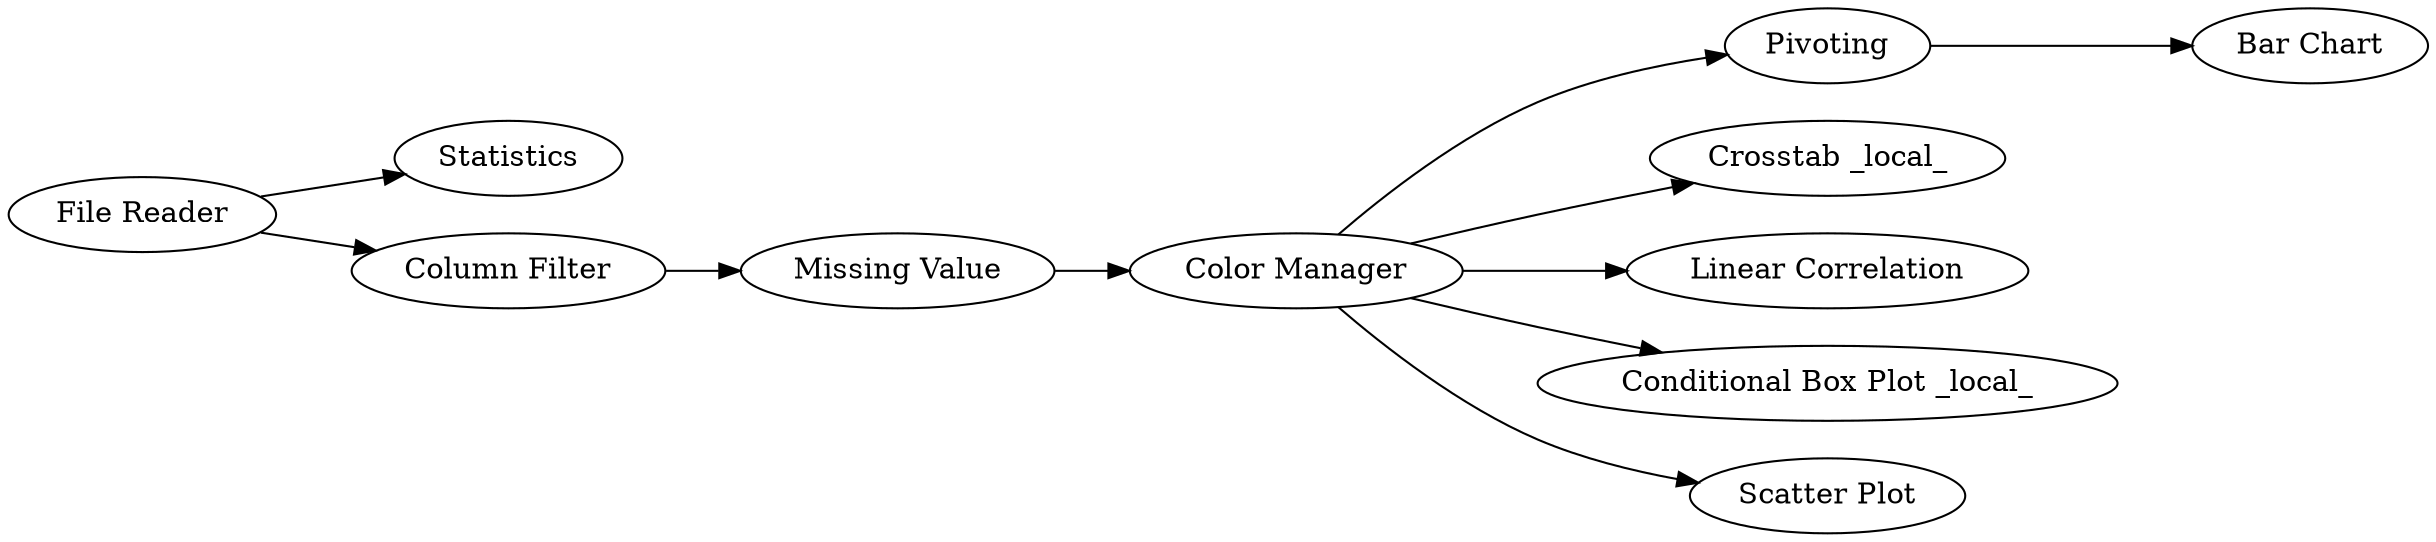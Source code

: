 digraph {
	1 [label="File Reader"]
	2 [label=Statistics]
	3 [label="Column Filter"]
	4 [label="Missing Value"]
	5 [label="Color Manager"]
	6 [label=Pivoting]
	7 [label="Crosstab _local_"]
	8 [label="Linear Correlation"]
	9 [label="Bar Chart"]
	10 [label="Conditional Box Plot _local_"]
	11 [label="Scatter Plot"]
	1 -> 3
	1 -> 2
	3 -> 4
	4 -> 5
	5 -> 7
	5 -> 6
	5 -> 8
	5 -> 11
	5 -> 10
	6 -> 9
	rankdir=LR
}
